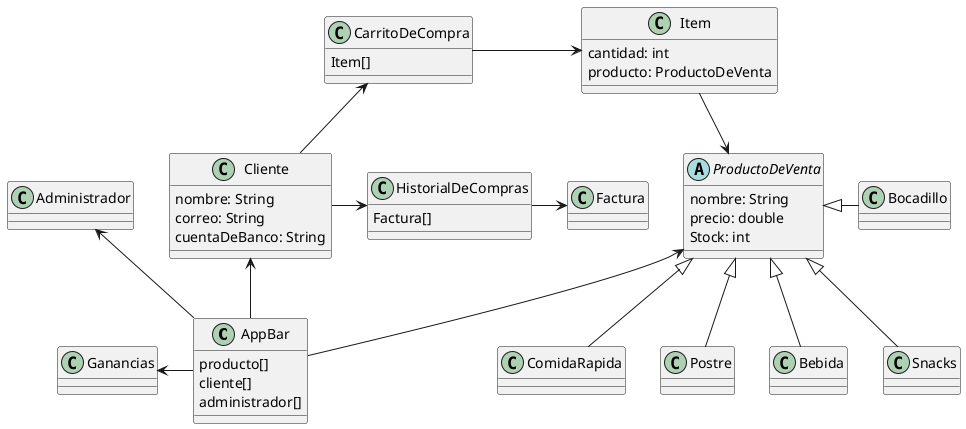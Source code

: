 @startuml
'https://plantuml.com/class-diagram

class AppBar{
    producto[]
    cliente[]
    administrador[]
}

class Ganancias{

}

abstract class ProductoDeVenta{
    nombre: String
    precio: double
    Stock: int
}

class Cliente{
    nombre: String
    correo: String
    cuentaDeBanco: String
}

class HistorialDeCompras{
    Factura[]
}

class Factura{

}

class CarritoDeCompra{
    Item[]
}

class Item{
    cantidad: int
    producto: ProductoDeVenta
}

class Bebida{

}

class Snacks{

}

class Bocadillo{

}

class ComidaRapida{

}

class Postre{

}

class Administrador{

}

AppBar -l-> Ganancias
AppBar -l-> ProductoDeVenta
AppBar -u-> Cliente
Cliente -r-> HistorialDeCompras
HistorialDeCompras -r-> Factura
Cliente -u-> CarritoDeCompra
CarritoDeCompra -r-> Item
AppBar -u-> Administrador
Item --> ProductoDeVenta
ProductoDeVenta <|-- Bebida
ProductoDeVenta <|-- ComidaRapida
ProductoDeVenta <|-- Snacks
ProductoDeVenta <|-r- Bocadillo
ProductoDeVenta <|-- Postre

@enduml
